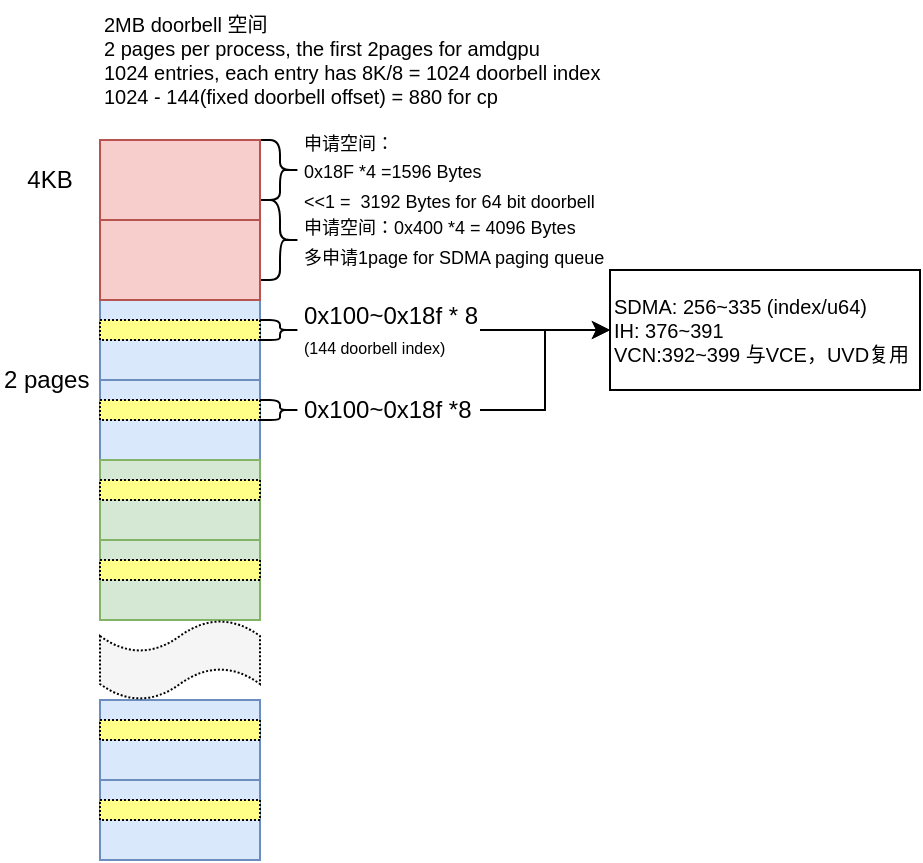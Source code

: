 <mxfile version="20.0.1" type="github">
  <diagram id="Y-4s3bjyHsrRpAHL-gcf" name="Page-1">
    <mxGraphModel dx="435" dy="1584" grid="1" gridSize="10" guides="1" tooltips="1" connect="1" arrows="1" fold="1" page="1" pageScale="1" pageWidth="827" pageHeight="1169" math="0" shadow="0">
      <root>
        <mxCell id="0" />
        <mxCell id="1" parent="0" />
        <mxCell id="2ZOdLc06hpiAF4B8mkTl-71" value="" style="rounded=0;whiteSpace=wrap;html=1;shadow=0;sketch=0;fontSize=10;strokeColor=#6c8ebf;fillColor=#dae8fc;" vertex="1" parent="1">
          <mxGeometry x="80" y="40" width="80" height="40" as="geometry" />
        </mxCell>
        <mxCell id="2ZOdLc06hpiAF4B8mkTl-72" value="" style="rounded=0;whiteSpace=wrap;html=1;shadow=0;sketch=0;fontSize=10;strokeColor=#6c8ebf;fillColor=#dae8fc;" vertex="1" parent="1">
          <mxGeometry x="80" y="80" width="80" height="40" as="geometry" />
        </mxCell>
        <mxCell id="2ZOdLc06hpiAF4B8mkTl-47" value="" style="shape=curlyBracket;whiteSpace=wrap;html=1;rounded=1;flipH=1;fillColor=none;" vertex="1" parent="1">
          <mxGeometry x="160" y="-40" width="20" height="30" as="geometry" />
        </mxCell>
        <mxCell id="2ZOdLc06hpiAF4B8mkTl-48" value="4KB" style="whiteSpace=wrap;html=1;fillColor=none;rounded=1;strokeColor=none;" vertex="1" parent="1">
          <mxGeometry x="30" y="-30" width="50" height="20" as="geometry" />
        </mxCell>
        <mxCell id="2ZOdLc06hpiAF4B8mkTl-50" value="&lt;font style=&quot;font-size: 9px;&quot;&gt;申请空间：&lt;br&gt;0x18F *4 =1596 Bytes&lt;br&gt;&amp;lt;&amp;lt;1 =&amp;nbsp; 3192 Bytes for 64 bit doorbell&lt;/font&gt;" style="whiteSpace=wrap;html=1;fillColor=none;rounded=1;strokeColor=none;align=left;" vertex="1" parent="1">
          <mxGeometry x="180" y="-40" width="220" height="30" as="geometry" />
        </mxCell>
        <mxCell id="2ZOdLc06hpiAF4B8mkTl-51" value="" style="shape=curlyBracket;whiteSpace=wrap;html=1;rounded=1;flipH=1;fillColor=none;" vertex="1" parent="1">
          <mxGeometry x="160" y="-10" width="20" height="40" as="geometry" />
        </mxCell>
        <mxCell id="2ZOdLc06hpiAF4B8mkTl-52" value="&lt;div&gt;&lt;font style=&quot;font-size: 9px;&quot;&gt;申请空间：0x400 *4 = 4096 Bytes&lt;/font&gt;&lt;/div&gt;&lt;div&gt;&lt;font style=&quot;font-size: 9px;&quot;&gt;多申请1page for SDMA paging queue&lt;br&gt; &lt;/font&gt;&lt;/div&gt;" style="whiteSpace=wrap;html=1;fillColor=none;rounded=1;strokeColor=none;align=left;" vertex="1" parent="1">
          <mxGeometry x="180" width="170" height="20" as="geometry" />
        </mxCell>
        <mxCell id="2ZOdLc06hpiAF4B8mkTl-55" value="" style="shape=curlyBracket;whiteSpace=wrap;html=1;rounded=1;flipH=1;fillColor=none;" vertex="1" parent="1">
          <mxGeometry x="160" y="50" width="20" height="10" as="geometry" />
        </mxCell>
        <mxCell id="2ZOdLc06hpiAF4B8mkTl-56" value="2 pages&lt;br&gt;" style="whiteSpace=wrap;html=1;fillColor=none;rounded=1;strokeColor=none;align=left;" vertex="1" parent="1">
          <mxGeometry x="30" y="70" width="70" height="20" as="geometry" />
        </mxCell>
        <mxCell id="2ZOdLc06hpiAF4B8mkTl-62" value="" style="edgeStyle=orthogonalEdgeStyle;rounded=0;orthogonalLoop=1;jettySize=auto;html=1;" edge="1" parent="1" source="2ZOdLc06hpiAF4B8mkTl-57" target="2ZOdLc06hpiAF4B8mkTl-61">
          <mxGeometry relative="1" as="geometry" />
        </mxCell>
        <mxCell id="2ZOdLc06hpiAF4B8mkTl-57" value="0x100~0x18f * 8&lt;br&gt;&lt;font style=&quot;font-size: 8px;&quot;&gt;(144 doorbell index)&lt;/font&gt;" style="whiteSpace=wrap;html=1;fillColor=none;rounded=1;strokeColor=none;align=left;" vertex="1" parent="1">
          <mxGeometry x="180" y="45" width="90" height="20" as="geometry" />
        </mxCell>
        <mxCell id="2ZOdLc06hpiAF4B8mkTl-61" value="&lt;div&gt;SDMA: 256~335 (index/u64)&lt;br&gt;IH: 376~391&lt;br&gt;&lt;/div&gt;&lt;div&gt;VCN:392~399 与VCE，UVD复用&lt;br&gt;&lt;/div&gt;" style="whiteSpace=wrap;html=1;fillColor=none;align=left;fontSize=10;" vertex="1" parent="1">
          <mxGeometry x="335" y="25" width="155" height="60" as="geometry" />
        </mxCell>
        <mxCell id="2ZOdLc06hpiAF4B8mkTl-63" value="" style="shape=curlyBracket;whiteSpace=wrap;html=1;rounded=1;flipH=1;fillColor=none;" vertex="1" parent="1">
          <mxGeometry x="160" y="90" width="20" height="10" as="geometry" />
        </mxCell>
        <mxCell id="2ZOdLc06hpiAF4B8mkTl-67" style="edgeStyle=orthogonalEdgeStyle;rounded=0;orthogonalLoop=1;jettySize=auto;html=1;entryX=0;entryY=0.5;entryDx=0;entryDy=0;fontSize=10;" edge="1" parent="1" source="2ZOdLc06hpiAF4B8mkTl-64" target="2ZOdLc06hpiAF4B8mkTl-61">
          <mxGeometry relative="1" as="geometry" />
        </mxCell>
        <mxCell id="2ZOdLc06hpiAF4B8mkTl-64" value="0x100~0x18f *8" style="whiteSpace=wrap;html=1;fillColor=none;rounded=1;strokeColor=none;align=left;" vertex="1" parent="1">
          <mxGeometry x="180" y="85" width="90" height="20" as="geometry" />
        </mxCell>
        <mxCell id="2ZOdLc06hpiAF4B8mkTl-65" value="" style="rounded=0;whiteSpace=wrap;html=1;fontSize=10;fillColor=#ffff88;strokeColor=default;dashed=1;dashPattern=1 1;" vertex="1" parent="1">
          <mxGeometry x="80" y="90" width="80" height="10" as="geometry" />
        </mxCell>
        <mxCell id="2ZOdLc06hpiAF4B8mkTl-66" value="" style="rounded=0;whiteSpace=wrap;html=1;fontSize=10;fillColor=#ffff88;strokeColor=default;dashed=1;dashPattern=1 1;" vertex="1" parent="1">
          <mxGeometry x="80" y="50" width="80" height="10" as="geometry" />
        </mxCell>
        <mxCell id="2ZOdLc06hpiAF4B8mkTl-68" value="&lt;font style=&quot;font-size: 10px;&quot;&gt;2MB doorbell 空间&lt;/font&gt;&lt;font style=&quot;font-size: 10px;&quot;&gt;&lt;br style=&quot;font-size: 10px;&quot;&gt;2 pages per process, the first 2pages for amdgpu&lt;br style=&quot;font-size: 10px;&quot;&gt;&lt;/font&gt;&lt;div style=&quot;font-size: 10px;&quot;&gt;&lt;font style=&quot;font-size: 10px;&quot;&gt;&lt;font style=&quot;font-size: 10px;&quot;&gt;1024 entries, each entry has 8K/8 = 1024 doorbell index&lt;/font&gt;&lt;br style=&quot;font-size: 10px;&quot;&gt;&lt;/font&gt;&lt;/div&gt;&lt;font style=&quot;font-size: 10px;&quot;&gt;1024 - 144(fixed doorbell offset) = 880 for cp&lt;br style=&quot;font-size: 10px;&quot;&gt;&lt;/font&gt;" style="whiteSpace=wrap;html=1;fillColor=none;rounded=1;strokeColor=none;align=left;fontSize=10;" vertex="1" parent="1">
          <mxGeometry x="80" y="-110" width="260" height="60" as="geometry" />
        </mxCell>
        <mxCell id="2ZOdLc06hpiAF4B8mkTl-69" value="" style="rounded=0;whiteSpace=wrap;html=1;shadow=0;sketch=0;fontSize=10;strokeColor=#b85450;fillColor=#f8cecc;" vertex="1" parent="1">
          <mxGeometry x="80" y="-40" width="80" height="40" as="geometry" />
        </mxCell>
        <mxCell id="2ZOdLc06hpiAF4B8mkTl-70" value="" style="rounded=0;whiteSpace=wrap;html=1;shadow=0;sketch=0;fontSize=10;strokeColor=#b85450;fillColor=#f8cecc;" vertex="1" parent="1">
          <mxGeometry x="80" width="80" height="40" as="geometry" />
        </mxCell>
        <mxCell id="2ZOdLc06hpiAF4B8mkTl-73" value="" style="rounded=0;whiteSpace=wrap;html=1;shadow=0;sketch=0;fontSize=10;strokeColor=#82b366;fillColor=#d5e8d4;" vertex="1" parent="1">
          <mxGeometry x="80" y="120" width="80" height="40" as="geometry" />
        </mxCell>
        <mxCell id="2ZOdLc06hpiAF4B8mkTl-74" value="" style="rounded=0;whiteSpace=wrap;html=1;shadow=0;sketch=0;fontSize=10;strokeColor=#82b366;fillColor=#d5e8d4;" vertex="1" parent="1">
          <mxGeometry x="80" y="160" width="80" height="40" as="geometry" />
        </mxCell>
        <mxCell id="2ZOdLc06hpiAF4B8mkTl-75" value="" style="rounded=0;whiteSpace=wrap;html=1;shadow=0;sketch=0;fontSize=10;strokeColor=#6c8ebf;fillColor=#dae8fc;" vertex="1" parent="1">
          <mxGeometry x="80" y="240" width="80" height="40" as="geometry" />
        </mxCell>
        <mxCell id="2ZOdLc06hpiAF4B8mkTl-76" value="" style="rounded=0;whiteSpace=wrap;html=1;shadow=0;sketch=0;fontSize=10;strokeColor=#6c8ebf;fillColor=#dae8fc;" vertex="1" parent="1">
          <mxGeometry x="80" y="280" width="80" height="40" as="geometry" />
        </mxCell>
        <mxCell id="2ZOdLc06hpiAF4B8mkTl-77" value="" style="shape=tape;whiteSpace=wrap;html=1;shadow=0;sketch=0;fontSize=10;strokeColor=default;fillColor=#f5f5f5;fontColor=#333333;dashed=1;dashPattern=1 1;" vertex="1" parent="1">
          <mxGeometry x="80" y="200" width="80" height="40" as="geometry" />
        </mxCell>
        <mxCell id="2ZOdLc06hpiAF4B8mkTl-78" value="" style="rounded=0;whiteSpace=wrap;html=1;fontSize=10;fillColor=#ffff88;strokeColor=default;dashed=1;dashPattern=1 1;" vertex="1" parent="1">
          <mxGeometry x="80" y="130" width="80" height="10" as="geometry" />
        </mxCell>
        <mxCell id="2ZOdLc06hpiAF4B8mkTl-79" value="" style="rounded=0;whiteSpace=wrap;html=1;fontSize=10;fillColor=#ffff88;strokeColor=default;dashed=1;dashPattern=1 1;" vertex="1" parent="1">
          <mxGeometry x="80" y="170" width="80" height="10" as="geometry" />
        </mxCell>
        <mxCell id="2ZOdLc06hpiAF4B8mkTl-80" value="" style="rounded=0;whiteSpace=wrap;html=1;fontSize=10;fillColor=#ffff88;strokeColor=default;dashed=1;dashPattern=1 1;" vertex="1" parent="1">
          <mxGeometry x="80" y="250" width="80" height="10" as="geometry" />
        </mxCell>
        <mxCell id="2ZOdLc06hpiAF4B8mkTl-81" value="" style="rounded=0;whiteSpace=wrap;html=1;fontSize=10;fillColor=#ffff88;strokeColor=default;dashed=1;dashPattern=1 1;" vertex="1" parent="1">
          <mxGeometry x="80" y="290" width="80" height="10" as="geometry" />
        </mxCell>
      </root>
    </mxGraphModel>
  </diagram>
</mxfile>
